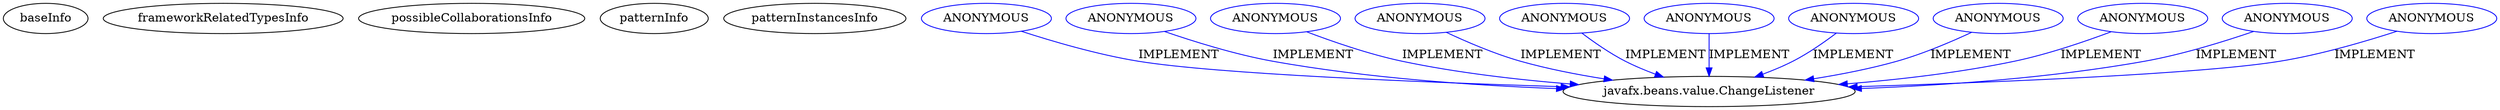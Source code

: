 digraph {
baseInfo[graphId=162,category="pattern",isAnonymous=false,possibleRelation=false]
frameworkRelatedTypesInfo[]
possibleCollaborationsInfo[]
patternInfo[frequency=5.0,patternRootClient=null]
patternInstancesInfo[0="hock323-eventManager~/hock323-eventManager/EventManager-master/src/eventManager/controller/pokerTournament/TournamentController.java~TournamentController~3009",1="hock323-eventManager~/hock323-eventManager/EventManager-master/src/eventManager/controller/pokerTournament/FormatController.java~FormatController~2993",2="amau-classifier~/amau-classifier/classifier-master/src/main/java/me/data/DataController.java~DataController~1800",3="didygo-gce-display~/didygo-gce-display/gce-display-master/src/proto1/DashBoard.java~DashBoard~2407",4="bianconejo-CEFX~/bianconejo-CEFX/CEFX-master/src/cefx/CECommandeController.java~CECommandeController~2084"]
186[label="javafx.beans.value.ChangeListener",vertexType="FRAMEWORK_INTERFACE_TYPE",isFrameworkType=false]
235[label="ANONYMOUS",vertexType="REFERENCE_ANONYMOUS_DECLARATION",isFrameworkType=false,color=blue]
209[label="ANONYMOUS",vertexType="REFERENCE_ANONYMOUS_DECLARATION",isFrameworkType=false,color=blue]
551[label="ANONYMOUS",vertexType="REFERENCE_ANONYMOUS_DECLARATION",isFrameworkType=false,color=blue]
519[label="ANONYMOUS",vertexType="REFERENCE_ANONYMOUS_DECLARATION",isFrameworkType=false,color=blue]
531[label="ANONYMOUS",vertexType="REFERENCE_ANONYMOUS_DECLARATION",isFrameworkType=false,color=blue]
569[label="ANONYMOUS",vertexType="REFERENCE_ANONYMOUS_DECLARATION",isFrameworkType=false,color=blue]
275[label="ANONYMOUS",vertexType="REFERENCE_ANONYMOUS_DECLARATION",isFrameworkType=false,color=blue]
197[label="ANONYMOUS",vertexType="REFERENCE_ANONYMOUS_DECLARATION",isFrameworkType=false,color=blue]
561[label="ANONYMOUS",vertexType="REFERENCE_ANONYMOUS_DECLARATION",isFrameworkType=false,color=blue]
504[label="ANONYMOUS",vertexType="REFERENCE_ANONYMOUS_DECLARATION",isFrameworkType=false,color=blue]
221[label="ANONYMOUS",vertexType="REFERENCE_ANONYMOUS_DECLARATION",isFrameworkType=false,color=blue]
275->186[label="IMPLEMENT",color=blue]
197->186[label="IMPLEMENT",color=blue]
504->186[label="IMPLEMENT",color=blue]
569->186[label="IMPLEMENT",color=blue]
551->186[label="IMPLEMENT",color=blue]
221->186[label="IMPLEMENT",color=blue]
209->186[label="IMPLEMENT",color=blue]
519->186[label="IMPLEMENT",color=blue]
561->186[label="IMPLEMENT",color=blue]
235->186[label="IMPLEMENT",color=blue]
531->186[label="IMPLEMENT",color=blue]
}

